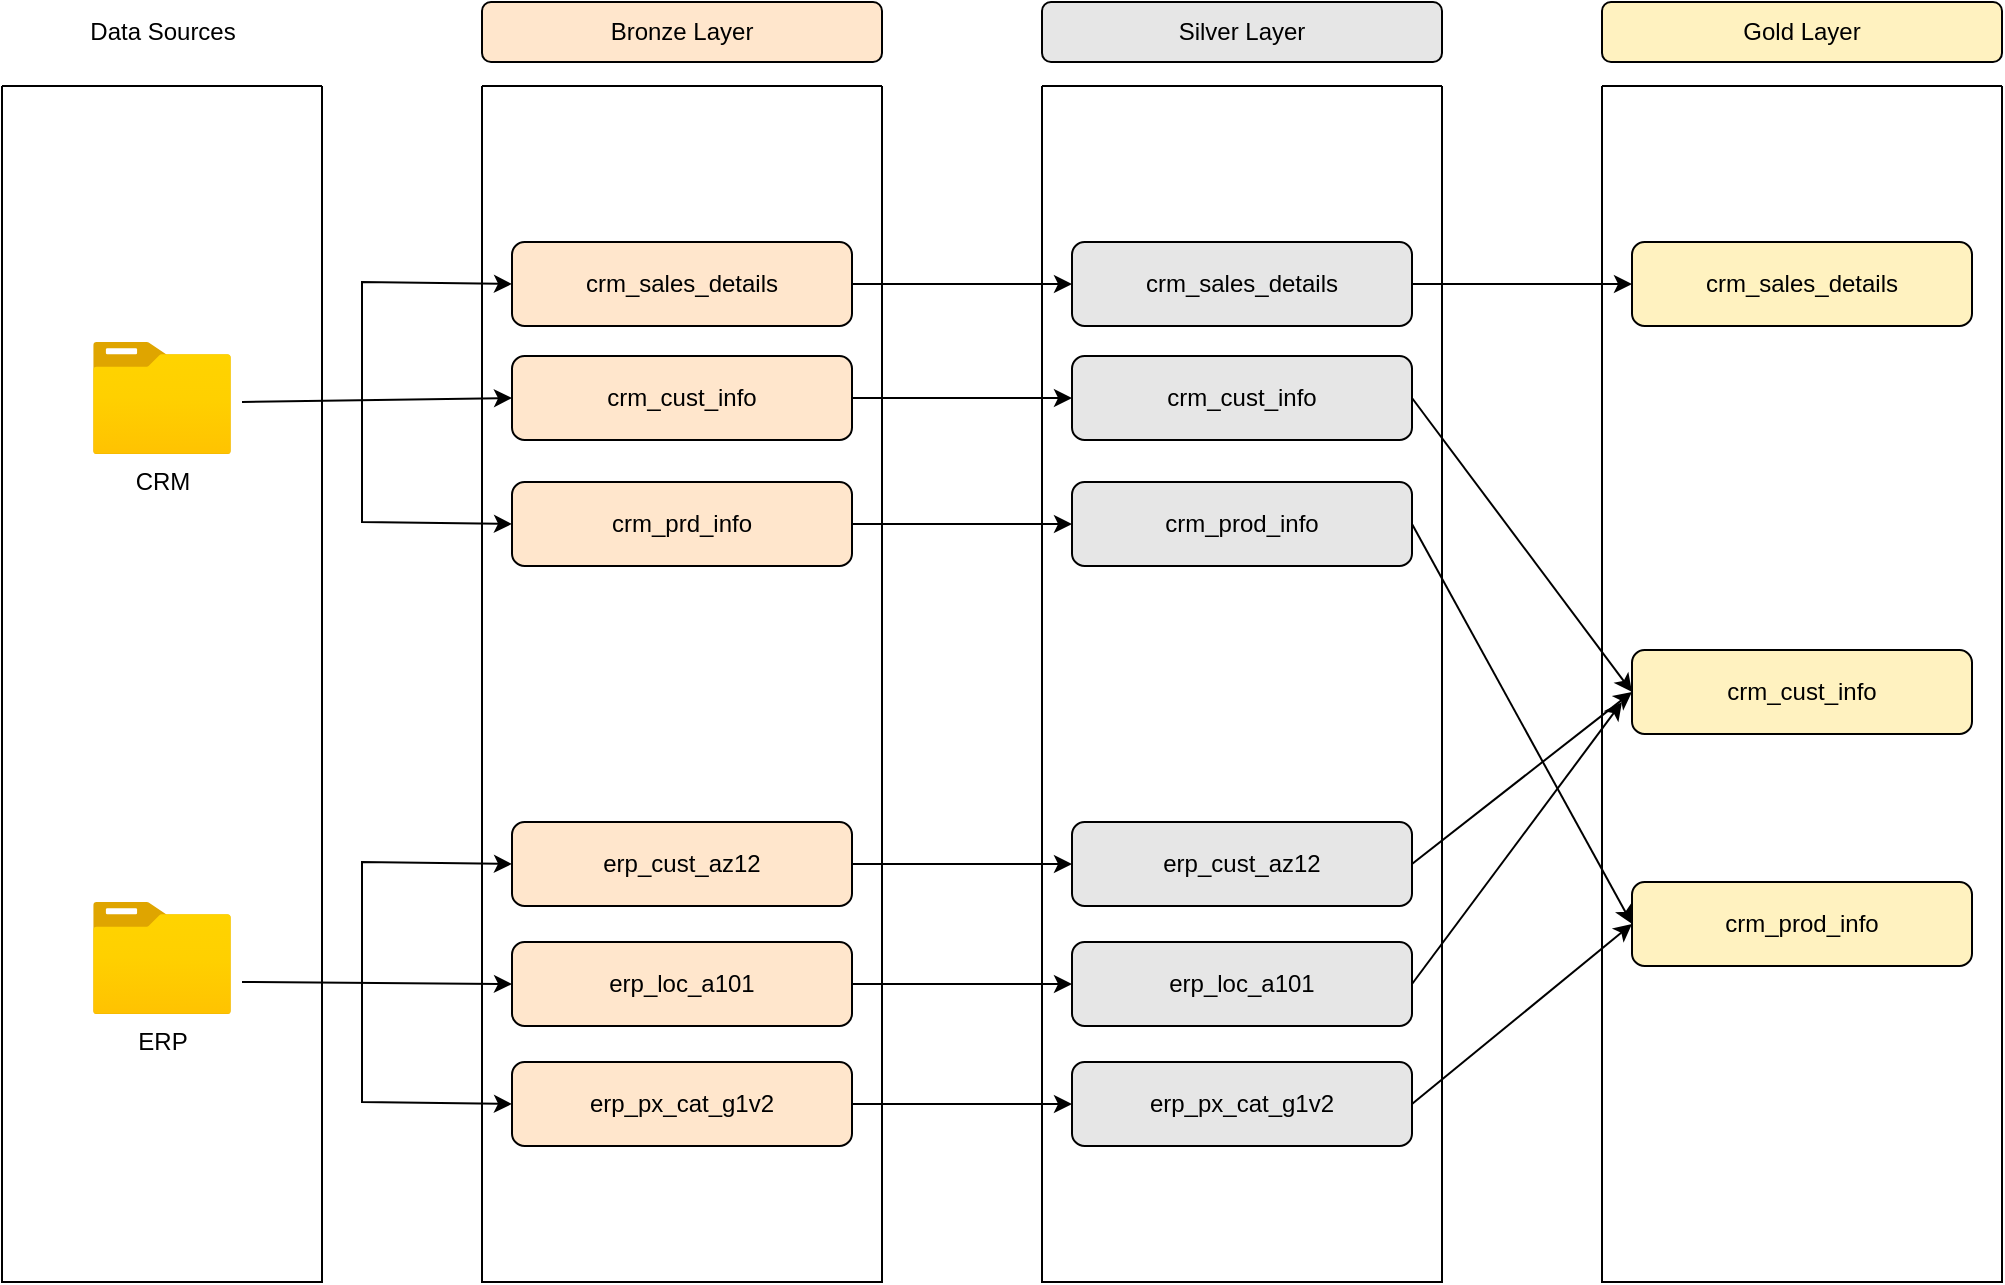 <mxfile version="26.1.1">
  <diagram name="Page-1" id="sCh1pR8L4lkJz5qRek-o">
    <mxGraphModel dx="1250" dy="817" grid="1" gridSize="10" guides="1" tooltips="1" connect="1" arrows="1" fold="1" page="1" pageScale="1" pageWidth="1100" pageHeight="850" math="0" shadow="0">
      <root>
        <mxCell id="0" />
        <mxCell id="1" parent="0" />
        <mxCell id="HHSEadN-c8XD44LDuGr7-7" value="" style="swimlane;startSize=0;" vertex="1" parent="1">
          <mxGeometry x="40" y="122" width="160" height="598" as="geometry" />
        </mxCell>
        <mxCell id="HHSEadN-c8XD44LDuGr7-2" value="ERP" style="image;aspect=fixed;html=1;points=[];align=center;fontSize=12;image=img/lib/azure2/general/Folder_Blank.svg;" vertex="1" parent="HHSEadN-c8XD44LDuGr7-7">
          <mxGeometry x="45.5" y="408" width="69" height="56.0" as="geometry" />
        </mxCell>
        <mxCell id="HHSEadN-c8XD44LDuGr7-12" value="" style="endArrow=classic;html=1;rounded=0;entryX=0;entryY=0.5;entryDx=0;entryDy=0;" edge="1" parent="HHSEadN-c8XD44LDuGr7-7" target="HHSEadN-c8XD44LDuGr7-30">
          <mxGeometry width="50" height="50" relative="1" as="geometry">
            <mxPoint x="120" y="448" as="sourcePoint" />
            <mxPoint x="240" y="448" as="targetPoint" />
          </mxGeometry>
        </mxCell>
        <mxCell id="HHSEadN-c8XD44LDuGr7-14" value="" style="endArrow=classic;html=1;rounded=0;entryX=0;entryY=0.5;entryDx=0;entryDy=0;" edge="1" parent="HHSEadN-c8XD44LDuGr7-7" target="HHSEadN-c8XD44LDuGr7-29">
          <mxGeometry width="50" height="50" relative="1" as="geometry">
            <mxPoint x="180" y="448" as="sourcePoint" />
            <mxPoint x="240" y="388" as="targetPoint" />
            <Array as="points">
              <mxPoint x="180" y="388" />
            </Array>
          </mxGeometry>
        </mxCell>
        <mxCell id="HHSEadN-c8XD44LDuGr7-15" value="" style="endArrow=classic;html=1;rounded=0;entryX=0;entryY=0.5;entryDx=0;entryDy=0;" edge="1" parent="HHSEadN-c8XD44LDuGr7-7" target="HHSEadN-c8XD44LDuGr7-31">
          <mxGeometry width="50" height="50" relative="1" as="geometry">
            <mxPoint x="180" y="448" as="sourcePoint" />
            <mxPoint x="250" y="508" as="targetPoint" />
            <Array as="points">
              <mxPoint x="180" y="508" />
            </Array>
          </mxGeometry>
        </mxCell>
        <mxCell id="HHSEadN-c8XD44LDuGr7-1" value="CRM" style="image;aspect=fixed;html=1;points=[];align=center;fontSize=12;image=img/lib/azure2/general/Folder_Blank.svg;" vertex="1" parent="HHSEadN-c8XD44LDuGr7-7">
          <mxGeometry x="45.5" y="128" width="69" height="56.0" as="geometry" />
        </mxCell>
        <mxCell id="HHSEadN-c8XD44LDuGr7-11" value="" style="endArrow=classic;html=1;rounded=0;entryX=0;entryY=0.5;entryDx=0;entryDy=0;" edge="1" parent="HHSEadN-c8XD44LDuGr7-7" target="HHSEadN-c8XD44LDuGr7-27">
          <mxGeometry width="50" height="50" relative="1" as="geometry">
            <mxPoint x="120" y="158" as="sourcePoint" />
            <mxPoint x="200" y="158" as="targetPoint" />
          </mxGeometry>
        </mxCell>
        <mxCell id="HHSEadN-c8XD44LDuGr7-13" value="" style="endArrow=classic;html=1;rounded=0;entryX=0;entryY=0.5;entryDx=0;entryDy=0;" edge="1" parent="HHSEadN-c8XD44LDuGr7-7" target="HHSEadN-c8XD44LDuGr7-26">
          <mxGeometry width="50" height="50" relative="1" as="geometry">
            <mxPoint x="180" y="158" as="sourcePoint" />
            <mxPoint x="240" y="98" as="targetPoint" />
            <Array as="points">
              <mxPoint x="180" y="98" />
            </Array>
          </mxGeometry>
        </mxCell>
        <mxCell id="HHSEadN-c8XD44LDuGr7-17" value="" style="endArrow=classic;html=1;rounded=0;entryX=0;entryY=0.5;entryDx=0;entryDy=0;" edge="1" parent="HHSEadN-c8XD44LDuGr7-7" target="HHSEadN-c8XD44LDuGr7-28">
          <mxGeometry width="50" height="50" relative="1" as="geometry">
            <mxPoint x="180" y="158" as="sourcePoint" />
            <mxPoint x="240" y="218" as="targetPoint" />
            <Array as="points">
              <mxPoint x="180" y="218" />
            </Array>
          </mxGeometry>
        </mxCell>
        <mxCell id="HHSEadN-c8XD44LDuGr7-8" value="&lt;div&gt;Data Sources&lt;/div&gt;" style="text;html=1;align=center;verticalAlign=middle;resizable=0;points=[];autosize=1;strokeColor=none;fillColor=none;" vertex="1" parent="1">
          <mxGeometry x="70" y="80" width="100" height="30" as="geometry" />
        </mxCell>
        <mxCell id="HHSEadN-c8XD44LDuGr7-18" value="Bronze Layer" style="rounded=1;whiteSpace=wrap;html=1;fillColor=#FFE6CC;" vertex="1" parent="1">
          <mxGeometry x="280" y="80" width="200" height="30" as="geometry" />
        </mxCell>
        <mxCell id="HHSEadN-c8XD44LDuGr7-19" value="Silver Layer" style="rounded=1;whiteSpace=wrap;html=1;fillColor=#E6E6E6;" vertex="1" parent="1">
          <mxGeometry x="560" y="80" width="200" height="30" as="geometry" />
        </mxCell>
        <mxCell id="HHSEadN-c8XD44LDuGr7-20" value="Gold Layer" style="rounded=1;whiteSpace=wrap;html=1;fillColor=#FFF2C0;" vertex="1" parent="1">
          <mxGeometry x="840" y="80" width="200" height="30" as="geometry" />
        </mxCell>
        <mxCell id="HHSEadN-c8XD44LDuGr7-21" value="" style="swimlane;startSize=0;" vertex="1" parent="1">
          <mxGeometry x="560" y="122" width="200" height="598" as="geometry" />
        </mxCell>
        <mxCell id="HHSEadN-c8XD44LDuGr7-32" value="crm_sales_details" style="rounded=1;whiteSpace=wrap;html=1;fillColor=#E6E6E6;" vertex="1" parent="HHSEadN-c8XD44LDuGr7-21">
          <mxGeometry x="15" y="78" width="170" height="42" as="geometry" />
        </mxCell>
        <mxCell id="HHSEadN-c8XD44LDuGr7-33" value="crm_cust_info" style="rounded=1;whiteSpace=wrap;html=1;fillColor=#E6E6E6;" vertex="1" parent="HHSEadN-c8XD44LDuGr7-21">
          <mxGeometry x="15" y="135" width="170" height="42" as="geometry" />
        </mxCell>
        <mxCell id="HHSEadN-c8XD44LDuGr7-34" value="crm_prod_info" style="rounded=1;whiteSpace=wrap;html=1;fillColor=#E6E6E6;" vertex="1" parent="HHSEadN-c8XD44LDuGr7-21">
          <mxGeometry x="15" y="198" width="170" height="42" as="geometry" />
        </mxCell>
        <mxCell id="HHSEadN-c8XD44LDuGr7-35" value="erp_cust_az12" style="rounded=1;whiteSpace=wrap;html=1;fillColor=#E6E6E6;" vertex="1" parent="HHSEadN-c8XD44LDuGr7-21">
          <mxGeometry x="15" y="368" width="170" height="42" as="geometry" />
        </mxCell>
        <mxCell id="HHSEadN-c8XD44LDuGr7-36" value="erp_loc_a101" style="rounded=1;whiteSpace=wrap;html=1;fillColor=#E6E6E6;" vertex="1" parent="HHSEadN-c8XD44LDuGr7-21">
          <mxGeometry x="15" y="428" width="170" height="42" as="geometry" />
        </mxCell>
        <mxCell id="HHSEadN-c8XD44LDuGr7-37" value="erp_px_cat_g1v2" style="rounded=1;whiteSpace=wrap;html=1;fillColor=#E6E6E6;" vertex="1" parent="HHSEadN-c8XD44LDuGr7-21">
          <mxGeometry x="15" y="488" width="170" height="42" as="geometry" />
        </mxCell>
        <mxCell id="HHSEadN-c8XD44LDuGr7-24" value="" style="swimlane;startSize=0;" vertex="1" parent="1">
          <mxGeometry x="280" y="122" width="200" height="598" as="geometry" />
        </mxCell>
        <mxCell id="HHSEadN-c8XD44LDuGr7-26" value="crm_sales_details" style="rounded=1;whiteSpace=wrap;html=1;fillColor=#FFE6CC;" vertex="1" parent="HHSEadN-c8XD44LDuGr7-24">
          <mxGeometry x="15" y="78" width="170" height="42" as="geometry" />
        </mxCell>
        <mxCell id="HHSEadN-c8XD44LDuGr7-27" value="crm_cust_info" style="rounded=1;whiteSpace=wrap;html=1;fillColor=#FFE6CC;" vertex="1" parent="HHSEadN-c8XD44LDuGr7-24">
          <mxGeometry x="15" y="135" width="170" height="42" as="geometry" />
        </mxCell>
        <mxCell id="HHSEadN-c8XD44LDuGr7-28" value="crm_prd_info" style="rounded=1;whiteSpace=wrap;html=1;fillColor=#FFE6CC;" vertex="1" parent="HHSEadN-c8XD44LDuGr7-24">
          <mxGeometry x="15" y="198" width="170" height="42" as="geometry" />
        </mxCell>
        <mxCell id="HHSEadN-c8XD44LDuGr7-29" value="erp_cust_az12" style="rounded=1;whiteSpace=wrap;html=1;fillColor=#FFE6CC;" vertex="1" parent="HHSEadN-c8XD44LDuGr7-24">
          <mxGeometry x="15" y="368" width="170" height="42" as="geometry" />
        </mxCell>
        <mxCell id="HHSEadN-c8XD44LDuGr7-30" value="erp_loc_a101" style="rounded=1;whiteSpace=wrap;html=1;fillColor=#FFE6CC;" vertex="1" parent="HHSEadN-c8XD44LDuGr7-24">
          <mxGeometry x="15" y="428" width="170" height="42" as="geometry" />
        </mxCell>
        <mxCell id="HHSEadN-c8XD44LDuGr7-31" value="erp_px_cat_g1v2" style="rounded=1;whiteSpace=wrap;html=1;fillColor=#FFE6CC;" vertex="1" parent="HHSEadN-c8XD44LDuGr7-24">
          <mxGeometry x="15" y="488" width="170" height="42" as="geometry" />
        </mxCell>
        <mxCell id="HHSEadN-c8XD44LDuGr7-25" value="" style="swimlane;startSize=0;" vertex="1" parent="1">
          <mxGeometry x="840" y="122" width="200" height="598" as="geometry" />
        </mxCell>
        <mxCell id="HHSEadN-c8XD44LDuGr7-44" value="crm_sales_details" style="rounded=1;whiteSpace=wrap;html=1;fillColor=#FFF2C0;" vertex="1" parent="HHSEadN-c8XD44LDuGr7-25">
          <mxGeometry x="15" y="78" width="170" height="42" as="geometry" />
        </mxCell>
        <mxCell id="HHSEadN-c8XD44LDuGr7-45" value="crm_cust_info" style="rounded=1;whiteSpace=wrap;html=1;fillColor=#FFF2C0;" vertex="1" parent="HHSEadN-c8XD44LDuGr7-25">
          <mxGeometry x="15" y="282" width="170" height="42" as="geometry" />
        </mxCell>
        <mxCell id="HHSEadN-c8XD44LDuGr7-46" value="crm_prod_info" style="rounded=1;whiteSpace=wrap;html=1;fillColor=#FFF2C0;" vertex="1" parent="HHSEadN-c8XD44LDuGr7-25">
          <mxGeometry x="15" y="398" width="170" height="42" as="geometry" />
        </mxCell>
        <mxCell id="HHSEadN-c8XD44LDuGr7-38" value="" style="endArrow=classic;html=1;rounded=0;entryX=0;entryY=0.5;entryDx=0;entryDy=0;exitX=1;exitY=0.5;exitDx=0;exitDy=0;" edge="1" parent="1" source="HHSEadN-c8XD44LDuGr7-27" target="HHSEadN-c8XD44LDuGr7-33">
          <mxGeometry width="50" height="50" relative="1" as="geometry">
            <mxPoint x="480" y="279" as="sourcePoint" />
            <mxPoint x="615" y="277" as="targetPoint" />
          </mxGeometry>
        </mxCell>
        <mxCell id="HHSEadN-c8XD44LDuGr7-39" value="" style="endArrow=classic;html=1;rounded=0;exitX=1;exitY=0.5;exitDx=0;exitDy=0;entryX=0;entryY=0.5;entryDx=0;entryDy=0;" edge="1" parent="1" source="HHSEadN-c8XD44LDuGr7-26" target="HHSEadN-c8XD44LDuGr7-32">
          <mxGeometry width="50" height="50" relative="1" as="geometry">
            <mxPoint x="470" y="220" as="sourcePoint" />
            <mxPoint x="530" y="200" as="targetPoint" />
          </mxGeometry>
        </mxCell>
        <mxCell id="HHSEadN-c8XD44LDuGr7-40" value="" style="endArrow=classic;html=1;rounded=0;exitX=1;exitY=0.5;exitDx=0;exitDy=0;entryX=0;entryY=0.5;entryDx=0;entryDy=0;" edge="1" parent="1" source="HHSEadN-c8XD44LDuGr7-28" target="HHSEadN-c8XD44LDuGr7-34">
          <mxGeometry width="50" height="50" relative="1" as="geometry">
            <mxPoint x="460" y="380" as="sourcePoint" />
            <mxPoint x="570" y="380" as="targetPoint" />
          </mxGeometry>
        </mxCell>
        <mxCell id="HHSEadN-c8XD44LDuGr7-41" value="" style="endArrow=classic;html=1;rounded=0;exitX=1;exitY=0.5;exitDx=0;exitDy=0;entryX=0;entryY=0.5;entryDx=0;entryDy=0;" edge="1" parent="1" source="HHSEadN-c8XD44LDuGr7-29" target="HHSEadN-c8XD44LDuGr7-35">
          <mxGeometry width="50" height="50" relative="1" as="geometry">
            <mxPoint x="470" y="460" as="sourcePoint" />
            <mxPoint x="580" y="460" as="targetPoint" />
          </mxGeometry>
        </mxCell>
        <mxCell id="HHSEadN-c8XD44LDuGr7-42" value="" style="endArrow=classic;html=1;rounded=0;exitX=1;exitY=0.5;exitDx=0;exitDy=0;entryX=0;entryY=0.5;entryDx=0;entryDy=0;" edge="1" parent="1" source="HHSEadN-c8XD44LDuGr7-30" target="HHSEadN-c8XD44LDuGr7-36">
          <mxGeometry width="50" height="50" relative="1" as="geometry">
            <mxPoint x="475" y="570" as="sourcePoint" />
            <mxPoint x="585" y="570" as="targetPoint" />
          </mxGeometry>
        </mxCell>
        <mxCell id="HHSEadN-c8XD44LDuGr7-43" value="" style="endArrow=classic;html=1;rounded=0;exitX=1;exitY=0.5;exitDx=0;exitDy=0;entryX=0;entryY=0.5;entryDx=0;entryDy=0;" edge="1" parent="1" source="HHSEadN-c8XD44LDuGr7-31" target="HHSEadN-c8XD44LDuGr7-37">
          <mxGeometry width="50" height="50" relative="1" as="geometry">
            <mxPoint x="475" y="600" as="sourcePoint" />
            <mxPoint x="585" y="600" as="targetPoint" />
          </mxGeometry>
        </mxCell>
        <mxCell id="HHSEadN-c8XD44LDuGr7-47" value="" style="endArrow=classic;html=1;rounded=0;exitX=1;exitY=0.5;exitDx=0;exitDy=0;entryX=0;entryY=0.5;entryDx=0;entryDy=0;" edge="1" parent="1" source="HHSEadN-c8XD44LDuGr7-32" target="HHSEadN-c8XD44LDuGr7-44">
          <mxGeometry width="50" height="50" relative="1" as="geometry">
            <mxPoint x="770" y="220" as="sourcePoint" />
            <mxPoint x="800" y="200" as="targetPoint" />
          </mxGeometry>
        </mxCell>
        <mxCell id="HHSEadN-c8XD44LDuGr7-48" value="" style="endArrow=classic;html=1;rounded=0;entryX=0;entryY=0.5;entryDx=0;entryDy=0;exitX=1;exitY=0.5;exitDx=0;exitDy=0;" edge="1" parent="1" source="HHSEadN-c8XD44LDuGr7-33" target="HHSEadN-c8XD44LDuGr7-45">
          <mxGeometry width="50" height="50" relative="1" as="geometry">
            <mxPoint x="790" y="290" as="sourcePoint" />
            <mxPoint x="900" y="290" as="targetPoint" />
          </mxGeometry>
        </mxCell>
        <mxCell id="HHSEadN-c8XD44LDuGr7-49" value="" style="endArrow=classic;html=1;rounded=0;entryX=0;entryY=0.5;entryDx=0;entryDy=0;exitX=1;exitY=0.5;exitDx=0;exitDy=0;" edge="1" parent="1" source="HHSEadN-c8XD44LDuGr7-34" target="HHSEadN-c8XD44LDuGr7-46">
          <mxGeometry width="50" height="50" relative="1" as="geometry">
            <mxPoint x="790" y="340" as="sourcePoint" />
            <mxPoint x="900" y="340" as="targetPoint" />
          </mxGeometry>
        </mxCell>
        <mxCell id="HHSEadN-c8XD44LDuGr7-50" value="" style="endArrow=classic;html=1;rounded=0;entryX=0;entryY=0.5;entryDx=0;entryDy=0;exitX=1;exitY=0.5;exitDx=0;exitDy=0;" edge="1" parent="1" source="HHSEadN-c8XD44LDuGr7-35" target="HHSEadN-c8XD44LDuGr7-45">
          <mxGeometry width="50" height="50" relative="1" as="geometry">
            <mxPoint x="870" y="470" as="sourcePoint" />
            <mxPoint x="980" y="470" as="targetPoint" />
          </mxGeometry>
        </mxCell>
        <mxCell id="HHSEadN-c8XD44LDuGr7-51" value="" style="endArrow=classic;html=1;rounded=0;exitX=1;exitY=0.5;exitDx=0;exitDy=0;" edge="1" parent="1" source="HHSEadN-c8XD44LDuGr7-36">
          <mxGeometry width="50" height="50" relative="1" as="geometry">
            <mxPoint x="790" y="590" as="sourcePoint" />
            <mxPoint x="850" y="430" as="targetPoint" />
          </mxGeometry>
        </mxCell>
        <mxCell id="HHSEadN-c8XD44LDuGr7-52" value="" style="endArrow=classic;html=1;rounded=0;entryX=0;entryY=0.5;entryDx=0;entryDy=0;exitX=1;exitY=0.5;exitDx=0;exitDy=0;" edge="1" parent="1" source="HHSEadN-c8XD44LDuGr7-37" target="HHSEadN-c8XD44LDuGr7-46">
          <mxGeometry width="50" height="50" relative="1" as="geometry">
            <mxPoint x="790" y="640" as="sourcePoint" />
            <mxPoint x="900" y="640" as="targetPoint" />
          </mxGeometry>
        </mxCell>
      </root>
    </mxGraphModel>
  </diagram>
</mxfile>
